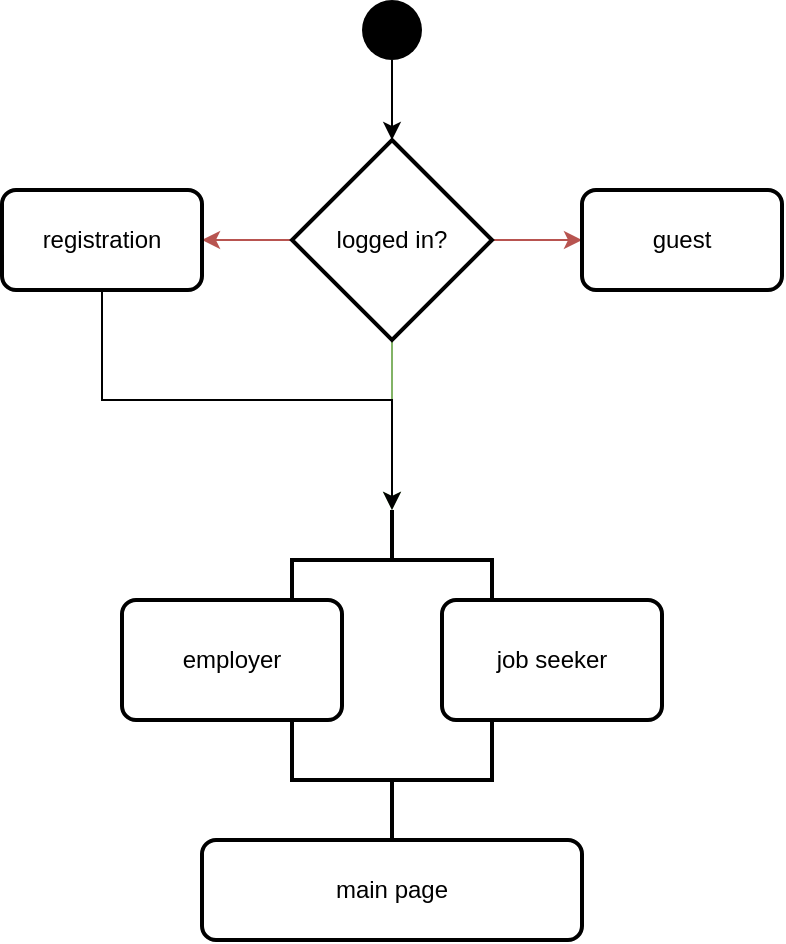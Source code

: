 <mxfile version="14.0.1" type="github">
  <diagram id="9y3VkKcXiHfpYq0d-S1G" name="Page-1">
    <mxGraphModel dx="1038" dy="548" grid="1" gridSize="10" guides="1" tooltips="1" connect="1" arrows="1" fold="1" page="1" pageScale="1" pageWidth="850" pageHeight="1100" math="0" shadow="0">
      <root>
        <mxCell id="0" />
        <mxCell id="1" parent="0" />
        <mxCell id="ZgByw4mVf4e1Dh-FFIhH-14" value="" style="edgeStyle=orthogonalEdgeStyle;rounded=0;orthogonalLoop=1;jettySize=auto;html=1;" edge="1" parent="1" source="ZgByw4mVf4e1Dh-FFIhH-1" target="ZgByw4mVf4e1Dh-FFIhH-4">
          <mxGeometry relative="1" as="geometry" />
        </mxCell>
        <mxCell id="ZgByw4mVf4e1Dh-FFIhH-1" value="" style="ellipse;fillColor=#000000;strokeColor=none;" vertex="1" parent="1">
          <mxGeometry x="410" y="60" width="30" height="30" as="geometry" />
        </mxCell>
        <mxCell id="ZgByw4mVf4e1Dh-FFIhH-2" value="main page" style="rounded=1;whiteSpace=wrap;html=1;absoluteArcSize=1;arcSize=14;strokeWidth=2;" vertex="1" parent="1">
          <mxGeometry x="330" y="480" width="190" height="50" as="geometry" />
        </mxCell>
        <mxCell id="ZgByw4mVf4e1Dh-FFIhH-12" value="" style="edgeStyle=orthogonalEdgeStyle;rounded=0;orthogonalLoop=1;jettySize=auto;html=1;entryX=0;entryY=0.5;entryDx=0;entryDy=0;entryPerimeter=0;fillColor=#d5e8d4;strokeColor=#82b366;" edge="1" parent="1" source="ZgByw4mVf4e1Dh-FFIhH-4" target="ZgByw4mVf4e1Dh-FFIhH-8">
          <mxGeometry relative="1" as="geometry" />
        </mxCell>
        <mxCell id="ZgByw4mVf4e1Dh-FFIhH-15" style="edgeStyle=orthogonalEdgeStyle;rounded=0;orthogonalLoop=1;jettySize=auto;html=1;exitX=0;exitY=0.5;exitDx=0;exitDy=0;exitPerimeter=0;entryX=1;entryY=0.5;entryDx=0;entryDy=0;fillColor=#f8cecc;strokeColor=#b85450;" edge="1" parent="1" source="ZgByw4mVf4e1Dh-FFIhH-4" target="ZgByw4mVf4e1Dh-FFIhH-13">
          <mxGeometry relative="1" as="geometry" />
        </mxCell>
        <mxCell id="ZgByw4mVf4e1Dh-FFIhH-17" style="edgeStyle=orthogonalEdgeStyle;rounded=0;orthogonalLoop=1;jettySize=auto;html=1;exitX=1;exitY=0.5;exitDx=0;exitDy=0;exitPerimeter=0;fillColor=#f8cecc;strokeColor=#b85450;" edge="1" parent="1" source="ZgByw4mVf4e1Dh-FFIhH-4" target="ZgByw4mVf4e1Dh-FFIhH-16">
          <mxGeometry relative="1" as="geometry" />
        </mxCell>
        <mxCell id="ZgByw4mVf4e1Dh-FFIhH-4" value="logged in?" style="strokeWidth=2;html=1;shape=mxgraph.flowchart.decision;whiteSpace=wrap;" vertex="1" parent="1">
          <mxGeometry x="375" y="130" width="100" height="100" as="geometry" />
        </mxCell>
        <mxCell id="ZgByw4mVf4e1Dh-FFIhH-8" value="" style="strokeWidth=2;html=1;shape=mxgraph.flowchart.annotation_2;align=left;labelPosition=right;pointerEvents=1;rotation=90;" vertex="1" parent="1">
          <mxGeometry x="400" y="290" width="50" height="100" as="geometry" />
        </mxCell>
        <mxCell id="ZgByw4mVf4e1Dh-FFIhH-9" value="job seeker" style="rounded=1;whiteSpace=wrap;html=1;absoluteArcSize=1;arcSize=14;strokeWidth=2;" vertex="1" parent="1">
          <mxGeometry x="450" y="360" width="110" height="60" as="geometry" />
        </mxCell>
        <mxCell id="ZgByw4mVf4e1Dh-FFIhH-10" value="employer" style="rounded=1;whiteSpace=wrap;html=1;absoluteArcSize=1;arcSize=14;strokeWidth=2;" vertex="1" parent="1">
          <mxGeometry x="290" y="360" width="110" height="60" as="geometry" />
        </mxCell>
        <mxCell id="ZgByw4mVf4e1Dh-FFIhH-18" style="edgeStyle=orthogonalEdgeStyle;rounded=0;orthogonalLoop=1;jettySize=auto;html=1;exitX=0.5;exitY=1;exitDx=0;exitDy=0;" edge="1" parent="1" source="ZgByw4mVf4e1Dh-FFIhH-13" target="ZgByw4mVf4e1Dh-FFIhH-8">
          <mxGeometry relative="1" as="geometry" />
        </mxCell>
        <mxCell id="ZgByw4mVf4e1Dh-FFIhH-13" value="registration" style="rounded=1;whiteSpace=wrap;html=1;absoluteArcSize=1;arcSize=14;strokeWidth=2;" vertex="1" parent="1">
          <mxGeometry x="230" y="155" width="100" height="50" as="geometry" />
        </mxCell>
        <mxCell id="ZgByw4mVf4e1Dh-FFIhH-16" value="guest" style="rounded=1;whiteSpace=wrap;html=1;absoluteArcSize=1;arcSize=14;strokeWidth=2;" vertex="1" parent="1">
          <mxGeometry x="520" y="155" width="100" height="50" as="geometry" />
        </mxCell>
        <mxCell id="ZgByw4mVf4e1Dh-FFIhH-19" value="" style="strokeWidth=2;html=1;shape=mxgraph.flowchart.annotation_2;align=left;labelPosition=right;pointerEvents=1;rotation=-90;" vertex="1" parent="1">
          <mxGeometry x="395" y="400" width="60" height="100" as="geometry" />
        </mxCell>
      </root>
    </mxGraphModel>
  </diagram>
</mxfile>
